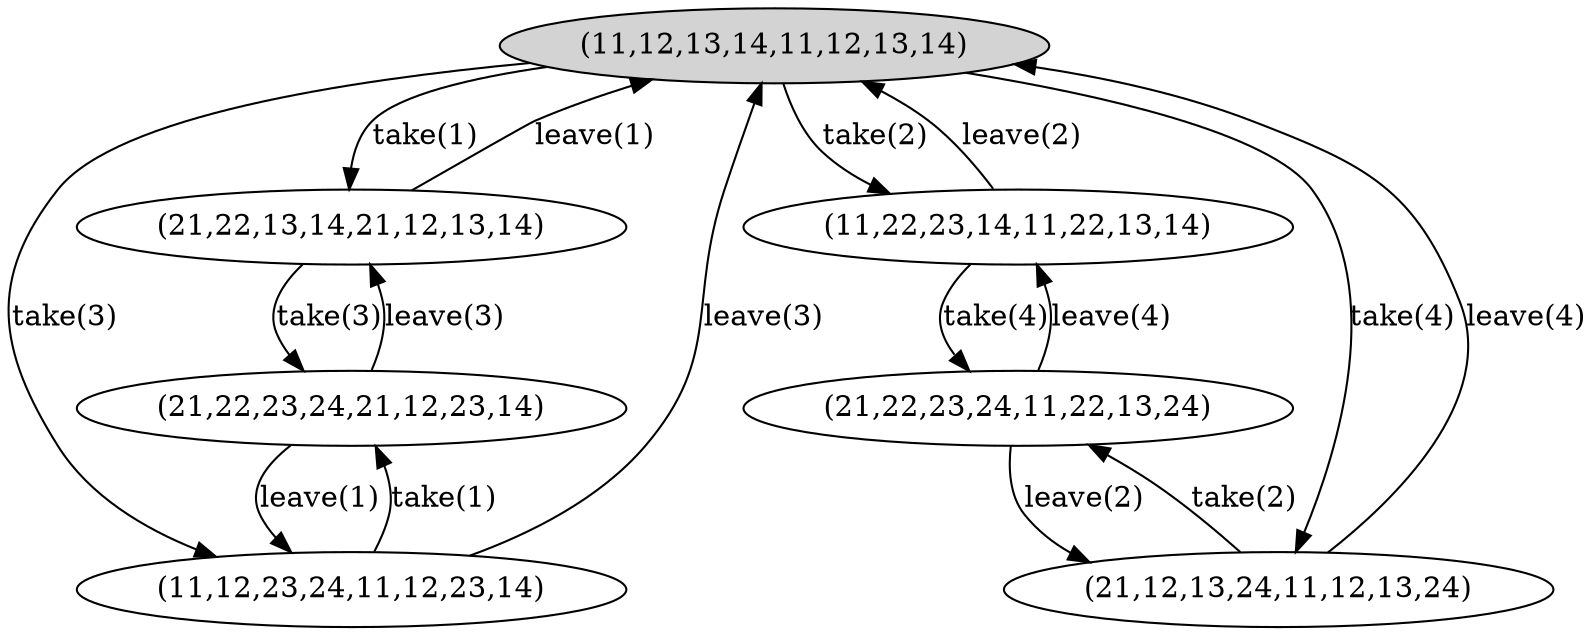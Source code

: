 digraph sync {
1[style=filled,label="(11,12,13,14,11,12,13,14)"]
1 -> 5 [label="take(1)"]
1 -> 4 [label="take(2)"]
1 -> 3 [label="take(3)"]
1 -> 2 [label="take(4)"]
2[label="(21,12,13,24,11,12,13,24)"]
2 -> 6 [label="take(2)"]
2 -> 1 [label="leave(4)"]
3[label="(11,12,23,24,11,12,23,14)"]
3 -> 7 [label="take(1)"]
3 -> 1 [label="leave(3)"]
4[label="(11,22,23,14,11,22,13,14)"]
4 -> 1 [label="leave(2)"]
4 -> 6 [label="take(4)"]
5[label="(21,22,13,14,21,12,13,14)"]
5 -> 1 [label="leave(1)"]
5 -> 7 [label="take(3)"]
6[label="(21,22,23,24,11,22,13,24)"]
6 -> 2 [label="leave(2)"]
6 -> 4 [label="leave(4)"]
7[label="(21,22,23,24,21,12,23,14)"]
7 -> 3 [label="leave(1)"]
7 -> 5 [label="leave(3)"]
}
